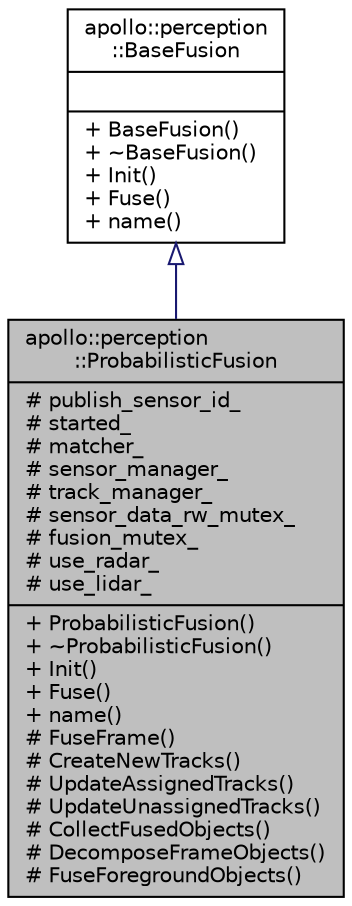 digraph "apollo::perception::ProbabilisticFusion"
{
  edge [fontname="Helvetica",fontsize="10",labelfontname="Helvetica",labelfontsize="10"];
  node [fontname="Helvetica",fontsize="10",shape=record];
  Node1 [label="{apollo::perception\l::ProbabilisticFusion\n|# publish_sensor_id_\l# started_\l# matcher_\l# sensor_manager_\l# track_manager_\l# sensor_data_rw_mutex_\l# fusion_mutex_\l# use_radar_\l# use_lidar_\l|+ ProbabilisticFusion()\l+ ~ProbabilisticFusion()\l+ Init()\l+ Fuse()\l+ name()\l# FuseFrame()\l# CreateNewTracks()\l# UpdateAssignedTracks()\l# UpdateUnassignedTracks()\l# CollectFusedObjects()\l# DecomposeFrameObjects()\l# FuseForegroundObjects()\l}",height=0.2,width=0.4,color="black", fillcolor="grey75", style="filled" fontcolor="black"];
  Node2 -> Node1 [dir="back",color="midnightblue",fontsize="10",style="solid",arrowtail="onormal",fontname="Helvetica"];
  Node2 [label="{apollo::perception\l::BaseFusion\n||+ BaseFusion()\l+ ~BaseFusion()\l+ Init()\l+ Fuse()\l+ name()\l}",height=0.2,width=0.4,color="black", fillcolor="white", style="filled",URL="$classapollo_1_1perception_1_1BaseFusion.html"];
}

